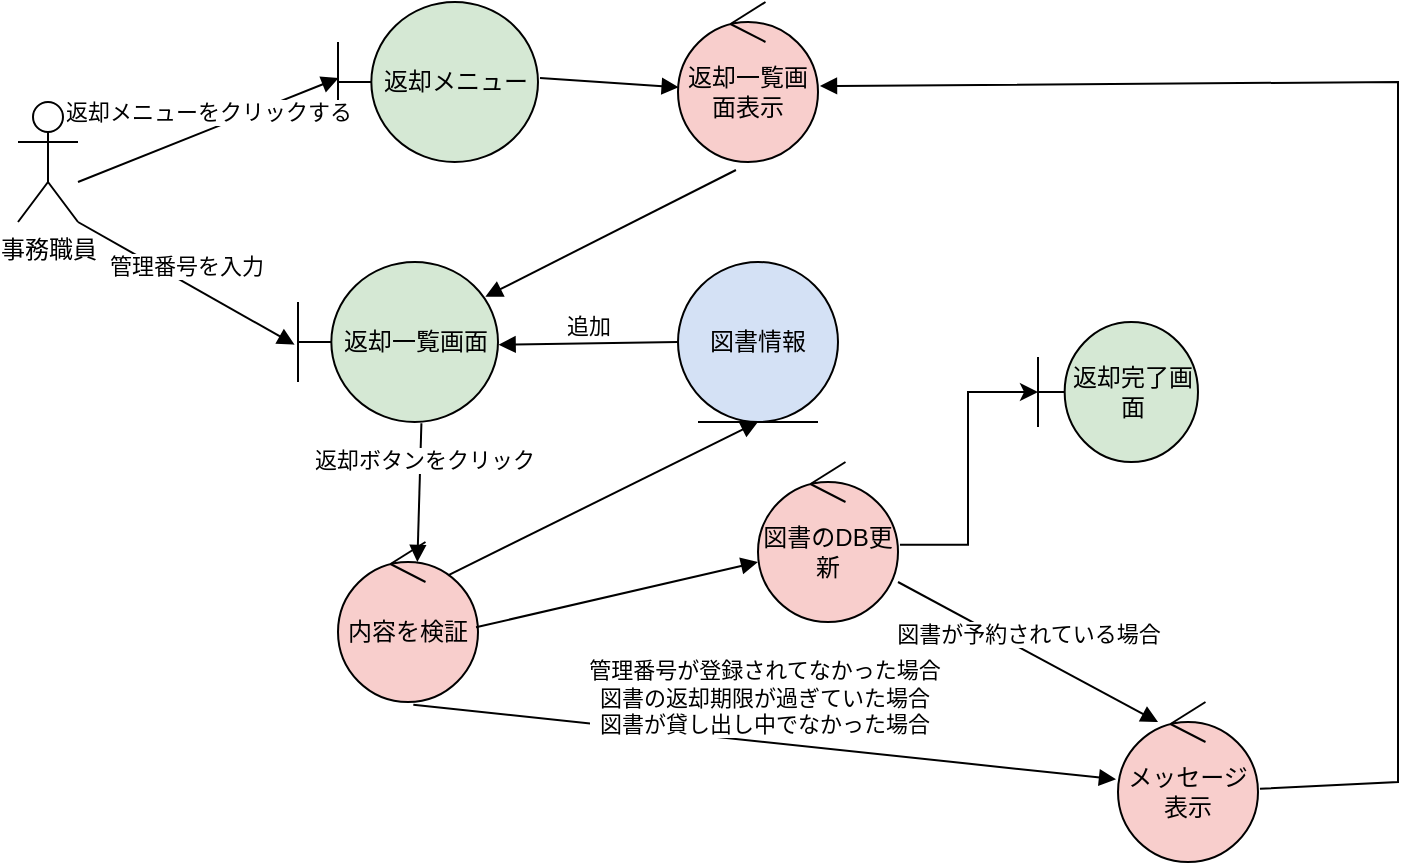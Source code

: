 <mxfile>
    <diagram id="oZNaELXoDnZHSYuUNWVx" name="ページ1">
        <mxGraphModel dx="686" dy="419" grid="1" gridSize="10" guides="1" tooltips="1" connect="1" arrows="1" fold="1" page="1" pageScale="1" pageWidth="827" pageHeight="1169" math="0" shadow="0">
            <root>
                <mxCell id="0"/>
                <mxCell id="1" parent="0"/>
                <mxCell id="2" value="事務職員" style="shape=umlActor;verticalLabelPosition=bottom;verticalAlign=top;html=1;" vertex="1" parent="1">
                    <mxGeometry x="70" y="90" width="30" height="60" as="geometry"/>
                </mxCell>
                <mxCell id="3" value="返却メニュー" style="shape=umlBoundary;whiteSpace=wrap;html=1;fillColor=#D5E8D4;" vertex="1" parent="1">
                    <mxGeometry x="230" y="40" width="100" height="80" as="geometry"/>
                </mxCell>
                <mxCell id="4" value="返却メニューをクリックする" style="html=1;verticalAlign=bottom;endArrow=block;curved=0;rounded=0;entryX=0.003;entryY=0.475;entryDx=0;entryDy=0;entryPerimeter=0;" edge="1" parent="1" target="3">
                    <mxGeometry width="80" relative="1" as="geometry">
                        <mxPoint x="100" y="130" as="sourcePoint"/>
                        <mxPoint x="180" y="130" as="targetPoint"/>
                    </mxGeometry>
                </mxCell>
                <mxCell id="5" value="返却一覧画面表示" style="ellipse;shape=umlControl;whiteSpace=wrap;html=1;fillColor=#F8CECC;" vertex="1" parent="1">
                    <mxGeometry x="400" y="40" width="70" height="80" as="geometry"/>
                </mxCell>
                <mxCell id="6" value="返却完了画面" style="shape=umlBoundary;whiteSpace=wrap;html=1;fillColor=#D5E8D4;" vertex="1" parent="1">
                    <mxGeometry x="580" y="200" width="80" height="70" as="geometry"/>
                </mxCell>
                <mxCell id="7" value="" style="html=1;verticalAlign=bottom;endArrow=block;curved=0;rounded=0;exitX=1.01;exitY=0.475;exitDx=0;exitDy=0;exitPerimeter=0;entryX=0.005;entryY=0.533;entryDx=0;entryDy=0;entryPerimeter=0;" edge="1" parent="1" source="3" target="5">
                    <mxGeometry width="80" relative="1" as="geometry">
                        <mxPoint x="334" y="90" as="sourcePoint"/>
                        <mxPoint x="414" y="90" as="targetPoint"/>
                    </mxGeometry>
                </mxCell>
                <mxCell id="8" value="管理番号を入力" style="html=1;verticalAlign=bottom;endArrow=block;curved=0;rounded=0;exitX=1;exitY=1;exitDx=0;exitDy=0;exitPerimeter=0;entryX=-0.017;entryY=0.517;entryDx=0;entryDy=0;entryPerimeter=0;" edge="1" parent="1" source="2" target="10">
                    <mxGeometry width="80" relative="1" as="geometry">
                        <mxPoint x="80" y="270" as="sourcePoint"/>
                        <mxPoint x="170" y="220" as="targetPoint"/>
                    </mxGeometry>
                </mxCell>
                <mxCell id="9" value="" style="html=1;verticalAlign=bottom;endArrow=block;curved=0;rounded=0;exitX=0.414;exitY=1.05;exitDx=0;exitDy=0;exitPerimeter=0;entryX=0.937;entryY=0.217;entryDx=0;entryDy=0;entryPerimeter=0;" edge="1" parent="1" source="5" target="10">
                    <mxGeometry width="80" relative="1" as="geometry">
                        <mxPoint x="370" y="270" as="sourcePoint"/>
                        <mxPoint x="250" y="220" as="targetPoint"/>
                    </mxGeometry>
                </mxCell>
                <mxCell id="10" value="返却一覧画面" style="shape=umlBoundary;whiteSpace=wrap;html=1;fillColor=#D5E8D4;" vertex="1" parent="1">
                    <mxGeometry x="210" y="170" width="100" height="80" as="geometry"/>
                </mxCell>
                <mxCell id="11" value="メッセージ表示" style="ellipse;shape=umlControl;whiteSpace=wrap;html=1;fillColor=#F8CECC;" vertex="1" parent="1">
                    <mxGeometry x="620" y="390" width="70" height="80" as="geometry"/>
                </mxCell>
                <mxCell id="12" value="内容を検証" style="ellipse;shape=umlControl;whiteSpace=wrap;html=1;fillColor=#F8CECC;" vertex="1" parent="1">
                    <mxGeometry x="230" y="310" width="70" height="80" as="geometry"/>
                </mxCell>
                <mxCell id="13" value="" style="html=1;verticalAlign=bottom;endArrow=block;curved=0;rounded=0;exitX=0.617;exitY=1.008;exitDx=0;exitDy=0;exitPerimeter=0;entryX=0.567;entryY=0.125;entryDx=0;entryDy=0;entryPerimeter=0;" edge="1" parent="1" source="10" target="12">
                    <mxGeometry width="80" relative="1" as="geometry">
                        <mxPoint x="230" y="280" as="sourcePoint"/>
                        <mxPoint x="420" y="210" as="targetPoint"/>
                    </mxGeometry>
                </mxCell>
                <mxCell id="14" value="返却ボタンをクリック" style="edgeLabel;html=1;align=center;verticalAlign=middle;resizable=0;points=[];" vertex="1" connectable="0" parent="13">
                    <mxGeometry x="-0.606" y="1" relative="1" as="geometry">
                        <mxPoint y="5" as="offset"/>
                    </mxGeometry>
                </mxCell>
                <mxCell id="15" value="管理番号が登録されてなかった場合&lt;div&gt;図書の返却期限が過ぎていた場合&lt;/div&gt;&lt;div&gt;図書が貸し出し中でなかった場合&lt;/div&gt;" style="html=1;verticalAlign=bottom;endArrow=block;curved=0;rounded=0;entryX=-0.014;entryY=0.483;entryDx=0;entryDy=0;entryPerimeter=0;exitX=0.538;exitY=1.017;exitDx=0;exitDy=0;exitPerimeter=0;" edge="1" parent="1" source="12" target="11">
                    <mxGeometry width="80" relative="1" as="geometry">
                        <mxPoint x="340" y="210" as="sourcePoint"/>
                        <mxPoint x="420" y="210" as="targetPoint"/>
                    </mxGeometry>
                </mxCell>
                <mxCell id="16" value="" style="html=1;verticalAlign=bottom;endArrow=block;curved=0;rounded=0;exitX=1.014;exitY=0.542;exitDx=0;exitDy=0;exitPerimeter=0;entryX=1.014;entryY=0.525;entryDx=0;entryDy=0;entryPerimeter=0;" edge="1" parent="1" source="11" target="5">
                    <mxGeometry width="80" relative="1" as="geometry">
                        <mxPoint x="610" y="330" as="sourcePoint"/>
                        <mxPoint x="800" y="70" as="targetPoint"/>
                        <Array as="points">
                            <mxPoint x="760" y="430"/>
                            <mxPoint x="760" y="80"/>
                        </Array>
                    </mxGeometry>
                </mxCell>
                <mxCell id="17" value="" style="edgeStyle=orthogonalEdgeStyle;rounded=0;orthogonalLoop=1;jettySize=auto;html=1;exitX=1.014;exitY=0.517;exitDx=0;exitDy=0;exitPerimeter=0;" edge="1" parent="1" source="18" target="6">
                    <mxGeometry relative="1" as="geometry">
                        <mxPoint x="510" y="230" as="sourcePoint"/>
                    </mxGeometry>
                </mxCell>
                <mxCell id="18" value="図書のDB更新" style="ellipse;shape=umlControl;whiteSpace=wrap;html=1;fillColor=#F8CECC;" vertex="1" parent="1">
                    <mxGeometry x="440" y="270" width="70" height="80" as="geometry"/>
                </mxCell>
                <mxCell id="19" value="図書情報" style="ellipse;shape=umlEntity;whiteSpace=wrap;html=1;fillColor=#D4E1F5;" vertex="1" parent="1">
                    <mxGeometry x="400" y="170" width="80" height="80" as="geometry"/>
                </mxCell>
                <mxCell id="20" value="" style="html=1;verticalAlign=bottom;endArrow=block;curved=0;rounded=0;entryX=0.5;entryY=1;entryDx=0;entryDy=0;exitX=0.786;exitY=0.208;exitDx=0;exitDy=0;exitPerimeter=0;" edge="1" parent="1" source="12" target="19">
                    <mxGeometry width="80" relative="1" as="geometry">
                        <mxPoint x="380" y="295" as="sourcePoint"/>
                        <mxPoint x="460" y="295" as="targetPoint"/>
                    </mxGeometry>
                </mxCell>
                <mxCell id="21" value="追加" style="html=1;verticalAlign=bottom;endArrow=block;curved=0;rounded=0;exitX=0;exitY=0.5;exitDx=0;exitDy=0;entryX=1.003;entryY=0.517;entryDx=0;entryDy=0;entryPerimeter=0;" edge="1" parent="1" source="19" target="10">
                    <mxGeometry width="80" relative="1" as="geometry">
                        <mxPoint x="340" y="230" as="sourcePoint"/>
                        <mxPoint x="420" y="230" as="targetPoint"/>
                    </mxGeometry>
                </mxCell>
                <mxCell id="22" value="" style="html=1;verticalAlign=bottom;endArrow=block;curved=0;rounded=0;exitX=0.986;exitY=0.533;exitDx=0;exitDy=0;exitPerimeter=0;entryX=0;entryY=0.625;entryDx=0;entryDy=0;entryPerimeter=0;" edge="1" parent="1" source="12" target="18">
                    <mxGeometry width="80" relative="1" as="geometry">
                        <mxPoint x="340" y="230" as="sourcePoint"/>
                        <mxPoint x="420" y="230" as="targetPoint"/>
                    </mxGeometry>
                </mxCell>
                <mxCell id="23" value="図書が予約されている場合" style="html=1;verticalAlign=bottom;endArrow=block;curved=0;rounded=0;exitX=1;exitY=0.75;exitDx=0;exitDy=0;exitPerimeter=0;entryX=0.286;entryY=0.125;entryDx=0;entryDy=0;entryPerimeter=0;" edge="1" parent="1" source="18" target="11">
                    <mxGeometry width="80" relative="1" as="geometry">
                        <mxPoint x="560" y="249" as="sourcePoint"/>
                        <mxPoint x="658.98" y="210.64" as="targetPoint"/>
                    </mxGeometry>
                </mxCell>
            </root>
        </mxGraphModel>
    </diagram>
</mxfile>